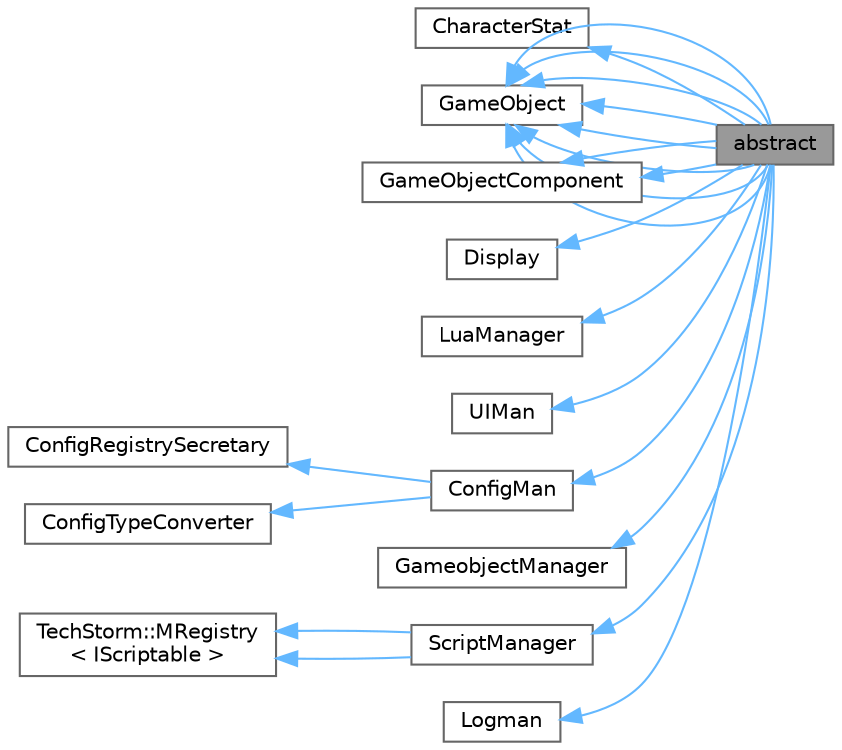 digraph "abstract"
{
 // LATEX_PDF_SIZE
  bgcolor="transparent";
  edge [fontname=Helvetica,fontsize=10,labelfontname=Helvetica,labelfontsize=10];
  node [fontname=Helvetica,fontsize=10,shape=box,height=0.2,width=0.4];
  rankdir="LR";
  Node1 [id="Node000001",label="abstract",height=0.2,width=0.4,color="gray40", fillcolor="grey60", style="filled", fontcolor="black",tooltip=" "];
  Node2 -> Node1 [id="edge1_Node000001_Node000002",dir="back",color="steelblue1",style="solid",tooltip=" "];
  Node2 [id="Node000002",label="CharacterStat",height=0.2,width=0.4,color="gray40", fillcolor="white", style="filled",URL="$class_character_stat.html",tooltip=" "];
  Node3 -> Node1 [id="edge2_Node000001_Node000003",dir="back",color="steelblue1",style="solid",tooltip=" "];
  Node3 [id="Node000003",label="GameObject",height=0.2,width=0.4,color="gray40", fillcolor="white", style="filled",tooltip=" "];
  Node3 -> Node1 [id="edge3_Node000001_Node000003",dir="back",color="steelblue1",style="solid",tooltip=" "];
  Node3 -> Node1 [id="edge4_Node000001_Node000003",dir="back",color="steelblue1",style="solid",tooltip=" "];
  Node4 -> Node1 [id="edge5_Node000001_Node000004",dir="back",color="steelblue1",style="solid",tooltip=" "];
  Node4 [id="Node000004",label="GameObjectComponent",height=0.2,width=0.4,color="gray40", fillcolor="white", style="filled",URL="$class_game_object_component.html",tooltip=" "];
  Node5 -> Node1 [id="edge6_Node000001_Node000005",dir="back",color="steelblue1",style="solid",tooltip=" "];
  Node5 [id="Node000005",label="Display",height=0.2,width=0.4,color="gray40", fillcolor="white", style="filled",URL="$class_display.html",tooltip=" "];
  Node6 -> Node1 [id="edge7_Node000001_Node000006",dir="back",color="steelblue1",style="solid",tooltip=" "];
  Node6 [id="Node000006",label="LuaManager",height=0.2,width=0.4,color="gray40", fillcolor="white", style="filled",URL="$class_lua_manager.html",tooltip=" "];
  Node7 -> Node1 [id="edge8_Node000001_Node000007",dir="back",color="steelblue1",style="solid",tooltip=" "];
  Node7 [id="Node000007",label="UIMan",height=0.2,width=0.4,color="gray40", fillcolor="white", style="filled",URL="$class_u_i_man.html",tooltip=" "];
  Node8 -> Node1 [id="edge9_Node000001_Node000008",dir="back",color="steelblue1",style="solid",tooltip=" "];
  Node8 [id="Node000008",label="ConfigMan",height=0.2,width=0.4,color="gray40", fillcolor="white", style="filled",URL="$class_config_man.html",tooltip=" "];
  Node9 -> Node8 [id="edge10_Node000008_Node000009",dir="back",color="steelblue1",style="solid",tooltip=" "];
  Node9 [id="Node000009",label="ConfigRegistrySecretary",height=0.2,width=0.4,color="gray40", fillcolor="white", style="filled",URL="$class_config_registry_secretary.html",tooltip=" "];
  Node10 -> Node8 [id="edge11_Node000008_Node000010",dir="back",color="steelblue1",style="solid",tooltip=" "];
  Node10 [id="Node000010",label="ConfigTypeConverter",height=0.2,width=0.4,color="gray40", fillcolor="white", style="filled",URL="$class_config_type_converter.html",tooltip=" "];
  Node11 -> Node1 [id="edge12_Node000001_Node000011",dir="back",color="steelblue1",style="solid",tooltip=" "];
  Node11 [id="Node000011",label="GameobjectManager",height=0.2,width=0.4,color="gray40", fillcolor="white", style="filled",URL="$class_gameobject_manager.html",tooltip=" "];
  Node12 -> Node1 [id="edge13_Node000001_Node000012",dir="back",color="steelblue1",style="solid",tooltip=" "];
  Node12 [id="Node000012",label="ScriptManager",height=0.2,width=0.4,color="gray40", fillcolor="white", style="filled",URL="$class_script_manager.html",tooltip=" "];
  Node13 -> Node12 [id="edge14_Node000012_Node000013",dir="back",color="steelblue1",style="solid",tooltip=" "];
  Node13 [id="Node000013",label="TechStorm::MRegistry\l\< IScriptable \>",height=0.2,width=0.4,color="gray40", fillcolor="white", style="filled",URL="$class_tech_storm_1_1_m_registry.html",tooltip=" "];
  Node13 -> Node12 [id="edge15_Node000012_Node000013",dir="back",color="steelblue1",style="solid",tooltip=" "];
  Node14 -> Node1 [id="edge16_Node000001_Node000014",dir="back",color="steelblue1",style="solid",tooltip=" "];
  Node14 [id="Node000014",label="Logman",height=0.2,width=0.4,color="gray40", fillcolor="white", style="filled",URL="$class_logman.html",tooltip=" "];
  Node3 -> Node1 [id="edge17_Node000001_Node000003",dir="back",color="steelblue1",style="solid",tooltip=" "];
  Node3 -> Node1 [id="edge18_Node000001_Node000003",dir="back",color="steelblue1",style="solid",tooltip=" "];
  Node3 -> Node1 [id="edge19_Node000001_Node000003",dir="back",color="steelblue1",style="solid",tooltip=" "];
  Node3 -> Node1 [id="edge20_Node000001_Node000003",dir="back",color="steelblue1",style="solid",tooltip=" "];
  Node4 -> Node1 [id="edge21_Node000001_Node000004",dir="back",color="steelblue1",style="solid",tooltip=" "];
  Node3 -> Node1 [id="edge22_Node000001_Node000003",dir="back",color="steelblue1",style="solid",tooltip=" "];
}
